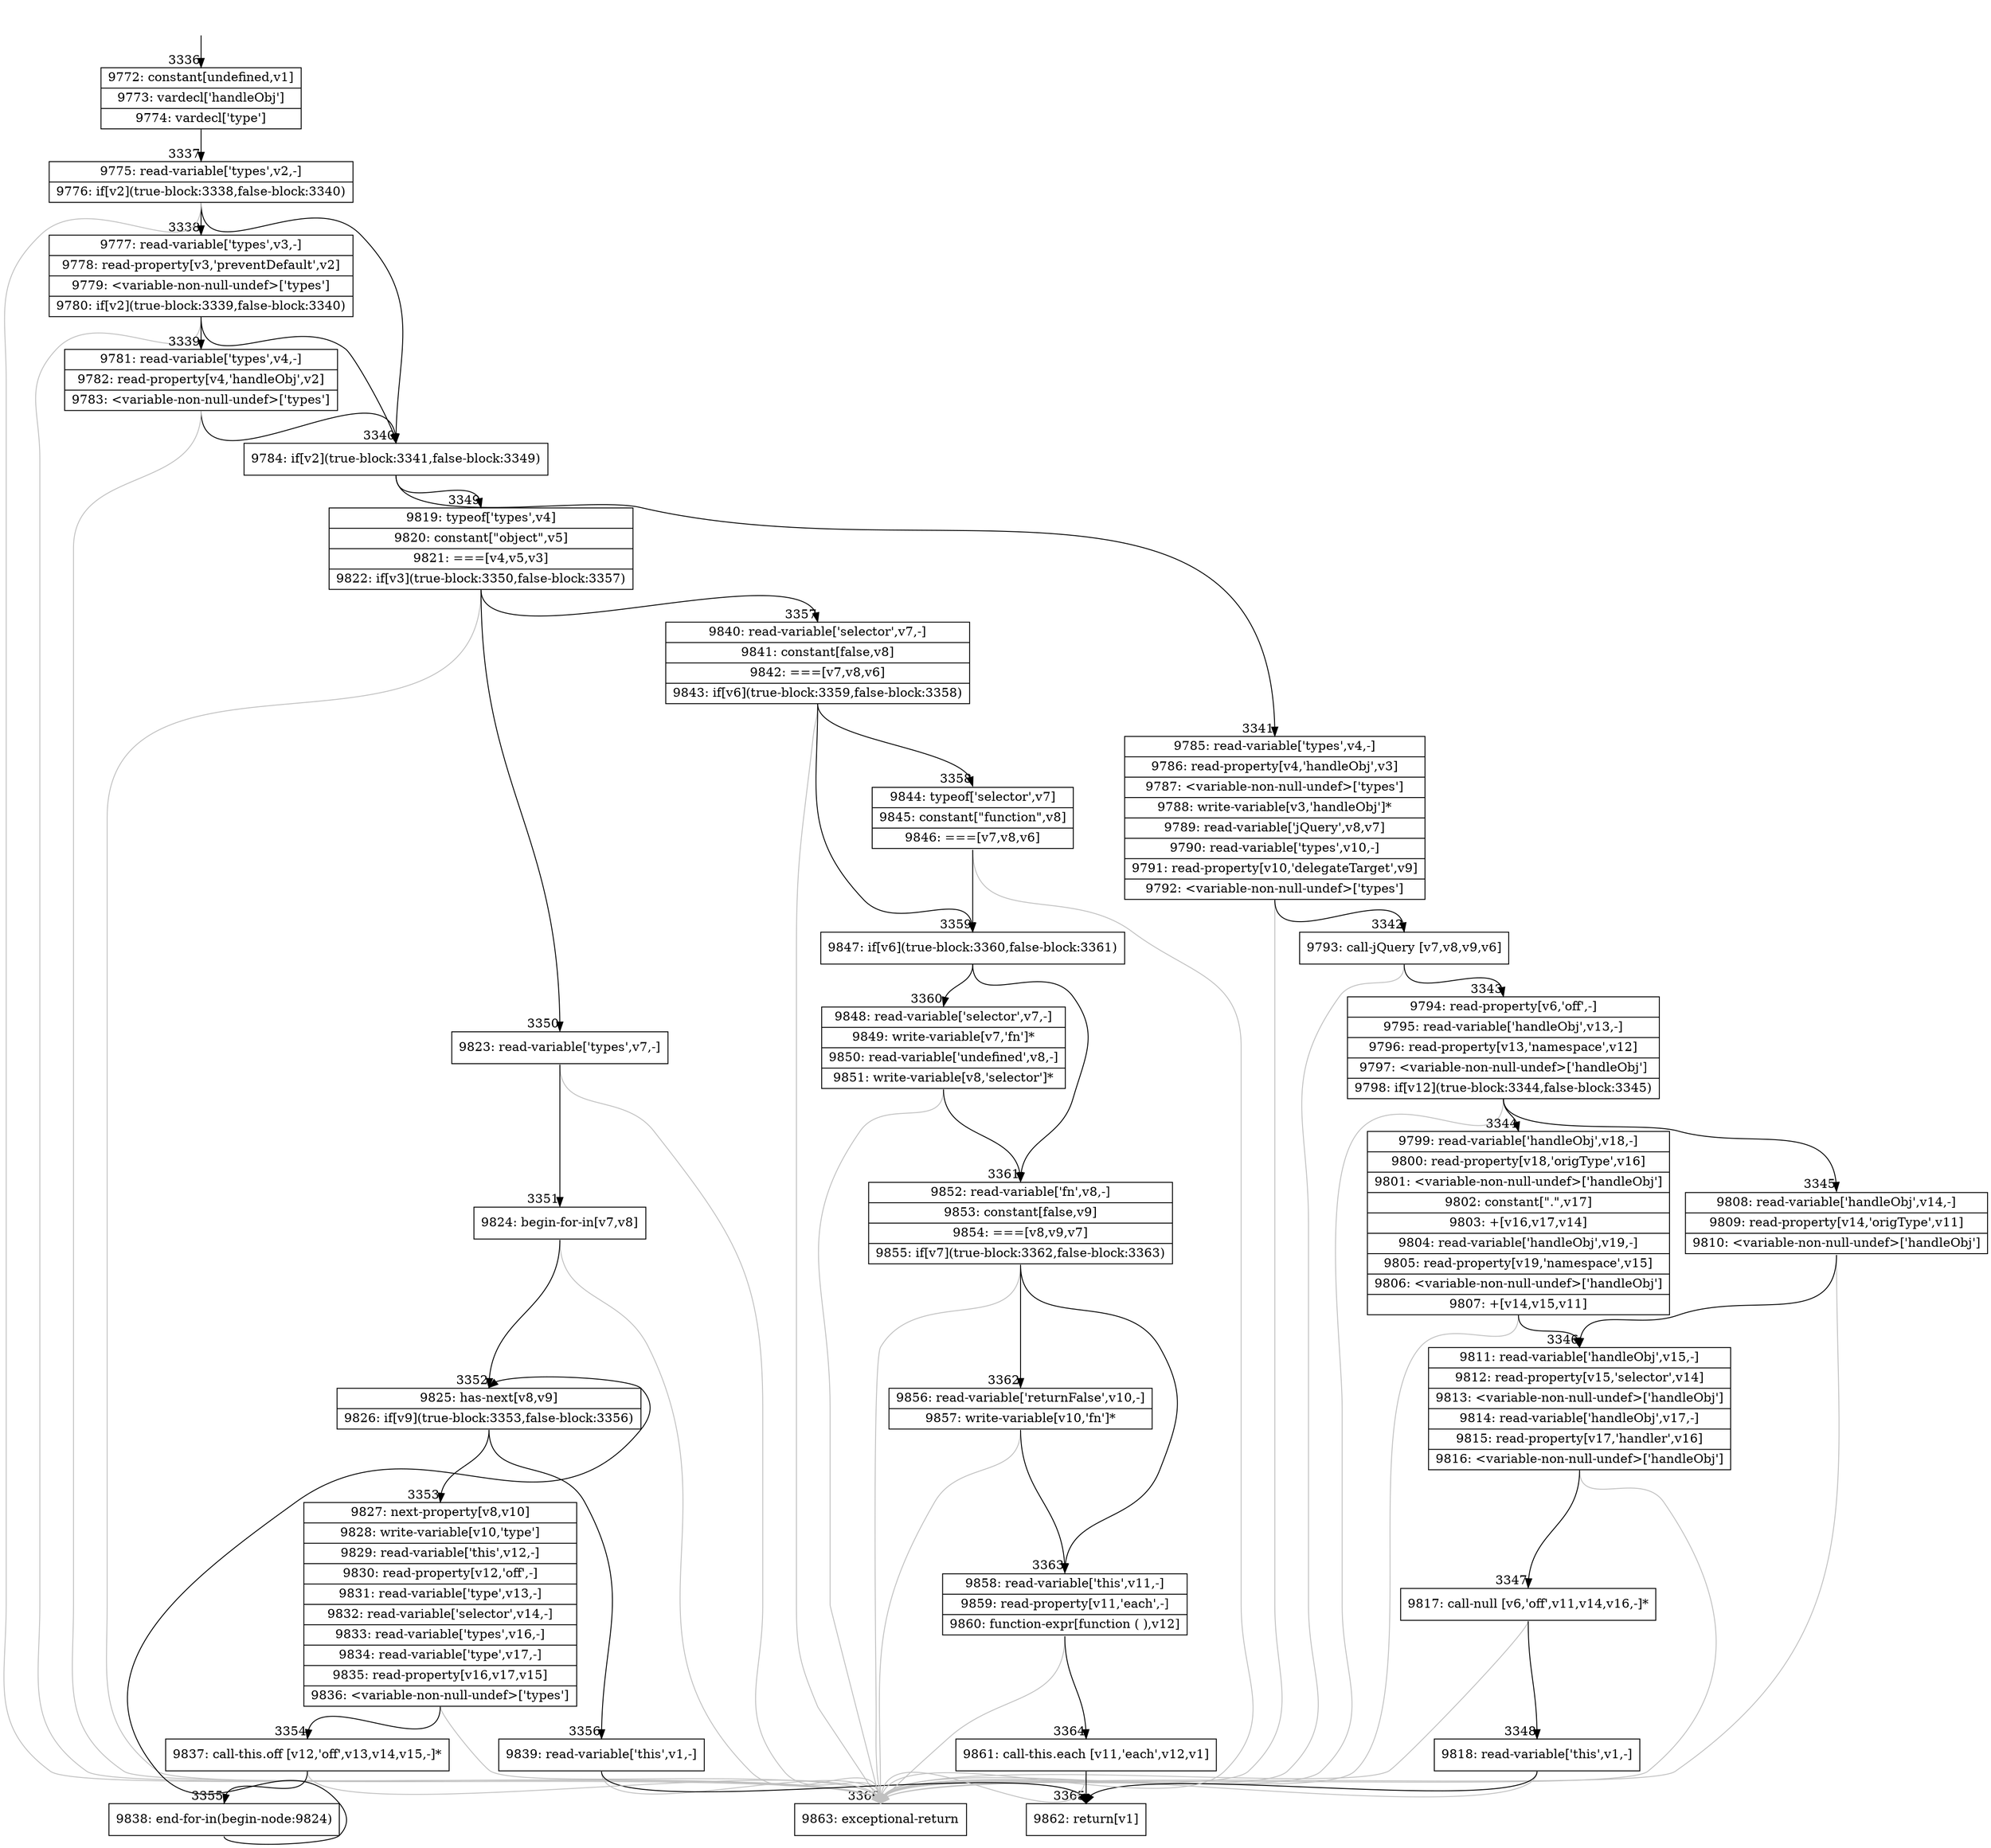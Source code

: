digraph {
rankdir="TD"
BB_entry213[shape=none,label=""];
BB_entry213 -> BB3336 [tailport=s, headport=n, headlabel="    3336"]
BB3336 [shape=record label="{9772: constant[undefined,v1]|9773: vardecl['handleObj']|9774: vardecl['type']}" ] 
BB3336 -> BB3337 [tailport=s, headport=n, headlabel="      3337"]
BB3337 [shape=record label="{9775: read-variable['types',v2,-]|9776: if[v2](true-block:3338,false-block:3340)}" ] 
BB3337 -> BB3340 [tailport=s, headport=n, headlabel="      3340"]
BB3337 -> BB3338 [tailport=s, headport=n, headlabel="      3338"]
BB3337 -> BB3366 [tailport=s, headport=n, color=gray, headlabel="      3366"]
BB3338 [shape=record label="{9777: read-variable['types',v3,-]|9778: read-property[v3,'preventDefault',v2]|9779: \<variable-non-null-undef\>['types']|9780: if[v2](true-block:3339,false-block:3340)}" ] 
BB3338 -> BB3340 [tailport=s, headport=n]
BB3338 -> BB3339 [tailport=s, headport=n, headlabel="      3339"]
BB3338 -> BB3366 [tailport=s, headport=n, color=gray]
BB3339 [shape=record label="{9781: read-variable['types',v4,-]|9782: read-property[v4,'handleObj',v2]|9783: \<variable-non-null-undef\>['types']}" ] 
BB3339 -> BB3340 [tailport=s, headport=n]
BB3339 -> BB3366 [tailport=s, headport=n, color=gray]
BB3340 [shape=record label="{9784: if[v2](true-block:3341,false-block:3349)}" ] 
BB3340 -> BB3341 [tailport=s, headport=n, headlabel="      3341"]
BB3340 -> BB3349 [tailport=s, headport=n, headlabel="      3349"]
BB3341 [shape=record label="{9785: read-variable['types',v4,-]|9786: read-property[v4,'handleObj',v3]|9787: \<variable-non-null-undef\>['types']|9788: write-variable[v3,'handleObj']*|9789: read-variable['jQuery',v8,v7]|9790: read-variable['types',v10,-]|9791: read-property[v10,'delegateTarget',v9]|9792: \<variable-non-null-undef\>['types']}" ] 
BB3341 -> BB3342 [tailport=s, headport=n, headlabel="      3342"]
BB3341 -> BB3366 [tailport=s, headport=n, color=gray]
BB3342 [shape=record label="{9793: call-jQuery [v7,v8,v9,v6]}" ] 
BB3342 -> BB3343 [tailport=s, headport=n, headlabel="      3343"]
BB3342 -> BB3366 [tailport=s, headport=n, color=gray]
BB3343 [shape=record label="{9794: read-property[v6,'off',-]|9795: read-variable['handleObj',v13,-]|9796: read-property[v13,'namespace',v12]|9797: \<variable-non-null-undef\>['handleObj']|9798: if[v12](true-block:3344,false-block:3345)}" ] 
BB3343 -> BB3344 [tailport=s, headport=n, headlabel="      3344"]
BB3343 -> BB3345 [tailport=s, headport=n, headlabel="      3345"]
BB3343 -> BB3366 [tailport=s, headport=n, color=gray]
BB3344 [shape=record label="{9799: read-variable['handleObj',v18,-]|9800: read-property[v18,'origType',v16]|9801: \<variable-non-null-undef\>['handleObj']|9802: constant[\".\",v17]|9803: +[v16,v17,v14]|9804: read-variable['handleObj',v19,-]|9805: read-property[v19,'namespace',v15]|9806: \<variable-non-null-undef\>['handleObj']|9807: +[v14,v15,v11]}" ] 
BB3344 -> BB3346 [tailport=s, headport=n, headlabel="      3346"]
BB3344 -> BB3366 [tailport=s, headport=n, color=gray]
BB3345 [shape=record label="{9808: read-variable['handleObj',v14,-]|9809: read-property[v14,'origType',v11]|9810: \<variable-non-null-undef\>['handleObj']}" ] 
BB3345 -> BB3346 [tailport=s, headport=n]
BB3345 -> BB3366 [tailport=s, headport=n, color=gray]
BB3346 [shape=record label="{9811: read-variable['handleObj',v15,-]|9812: read-property[v15,'selector',v14]|9813: \<variable-non-null-undef\>['handleObj']|9814: read-variable['handleObj',v17,-]|9815: read-property[v17,'handler',v16]|9816: \<variable-non-null-undef\>['handleObj']}" ] 
BB3346 -> BB3347 [tailport=s, headport=n, headlabel="      3347"]
BB3346 -> BB3366 [tailport=s, headport=n, color=gray]
BB3347 [shape=record label="{9817: call-null [v6,'off',v11,v14,v16,-]*}" ] 
BB3347 -> BB3348 [tailport=s, headport=n, headlabel="      3348"]
BB3347 -> BB3366 [tailport=s, headport=n, color=gray]
BB3348 [shape=record label="{9818: read-variable['this',v1,-]}" ] 
BB3348 -> BB3365 [tailport=s, headport=n, headlabel="      3365"]
BB3348 -> BB3366 [tailport=s, headport=n, color=gray]
BB3349 [shape=record label="{9819: typeof['types',v4]|9820: constant[\"object\",v5]|9821: ===[v4,v5,v3]|9822: if[v3](true-block:3350,false-block:3357)}" ] 
BB3349 -> BB3350 [tailport=s, headport=n, headlabel="      3350"]
BB3349 -> BB3357 [tailport=s, headport=n, headlabel="      3357"]
BB3349 -> BB3366 [tailport=s, headport=n, color=gray]
BB3350 [shape=record label="{9823: read-variable['types',v7,-]}" ] 
BB3350 -> BB3351 [tailport=s, headport=n, headlabel="      3351"]
BB3350 -> BB3366 [tailport=s, headport=n, color=gray]
BB3351 [shape=record label="{9824: begin-for-in[v7,v8]}" ] 
BB3351 -> BB3352 [tailport=s, headport=n, headlabel="      3352"]
BB3351 -> BB3366 [tailport=s, headport=n, color=gray]
BB3352 [shape=record label="{9825: has-next[v8,v9]|9826: if[v9](true-block:3353,false-block:3356)}" ] 
BB3352 -> BB3353 [tailport=s, headport=n, headlabel="      3353"]
BB3352 -> BB3356 [tailport=s, headport=n, headlabel="      3356"]
BB3353 [shape=record label="{9827: next-property[v8,v10]|9828: write-variable[v10,'type']|9829: read-variable['this',v12,-]|9830: read-property[v12,'off',-]|9831: read-variable['type',v13,-]|9832: read-variable['selector',v14,-]|9833: read-variable['types',v16,-]|9834: read-variable['type',v17,-]|9835: read-property[v16,v17,v15]|9836: \<variable-non-null-undef\>['types']}" ] 
BB3353 -> BB3354 [tailport=s, headport=n, headlabel="      3354"]
BB3353 -> BB3366 [tailport=s, headport=n, color=gray]
BB3354 [shape=record label="{9837: call-this.off [v12,'off',v13,v14,v15,-]*}" ] 
BB3354 -> BB3355 [tailport=s, headport=n, headlabel="      3355"]
BB3354 -> BB3366 [tailport=s, headport=n, color=gray]
BB3355 [shape=record label="{9838: end-for-in(begin-node:9824)}" ] 
BB3355 -> BB3352 [tailport=s, headport=n]
BB3356 [shape=record label="{9839: read-variable['this',v1,-]}" ] 
BB3356 -> BB3365 [tailport=s, headport=n]
BB3356 -> BB3366 [tailport=s, headport=n, color=gray]
BB3357 [shape=record label="{9840: read-variable['selector',v7,-]|9841: constant[false,v8]|9842: ===[v7,v8,v6]|9843: if[v6](true-block:3359,false-block:3358)}" ] 
BB3357 -> BB3359 [tailport=s, headport=n, headlabel="      3359"]
BB3357 -> BB3358 [tailport=s, headport=n, headlabel="      3358"]
BB3357 -> BB3366 [tailport=s, headport=n, color=gray]
BB3358 [shape=record label="{9844: typeof['selector',v7]|9845: constant[\"function\",v8]|9846: ===[v7,v8,v6]}" ] 
BB3358 -> BB3359 [tailport=s, headport=n]
BB3358 -> BB3366 [tailport=s, headport=n, color=gray]
BB3359 [shape=record label="{9847: if[v6](true-block:3360,false-block:3361)}" ] 
BB3359 -> BB3360 [tailport=s, headport=n, headlabel="      3360"]
BB3359 -> BB3361 [tailport=s, headport=n, headlabel="      3361"]
BB3360 [shape=record label="{9848: read-variable['selector',v7,-]|9849: write-variable[v7,'fn']*|9850: read-variable['undefined',v8,-]|9851: write-variable[v8,'selector']*}" ] 
BB3360 -> BB3361 [tailport=s, headport=n]
BB3360 -> BB3366 [tailport=s, headport=n, color=gray]
BB3361 [shape=record label="{9852: read-variable['fn',v8,-]|9853: constant[false,v9]|9854: ===[v8,v9,v7]|9855: if[v7](true-block:3362,false-block:3363)}" ] 
BB3361 -> BB3362 [tailport=s, headport=n, headlabel="      3362"]
BB3361 -> BB3363 [tailport=s, headport=n, headlabel="      3363"]
BB3361 -> BB3366 [tailport=s, headport=n, color=gray]
BB3362 [shape=record label="{9856: read-variable['returnFalse',v10,-]|9857: write-variable[v10,'fn']*}" ] 
BB3362 -> BB3363 [tailport=s, headport=n]
BB3362 -> BB3366 [tailport=s, headport=n, color=gray]
BB3363 [shape=record label="{9858: read-variable['this',v11,-]|9859: read-property[v11,'each',-]|9860: function-expr[function ( ),v12]}" ] 
BB3363 -> BB3364 [tailport=s, headport=n, headlabel="      3364"]
BB3363 -> BB3366 [tailport=s, headport=n, color=gray]
BB3364 [shape=record label="{9861: call-this.each [v11,'each',v12,v1]}" ] 
BB3364 -> BB3365 [tailport=s, headport=n]
BB3364 -> BB3366 [tailport=s, headport=n, color=gray]
BB3365 [shape=record label="{9862: return[v1]}" ] 
BB3366 [shape=record label="{9863: exceptional-return}" ] 
//#$~ 3656
}
